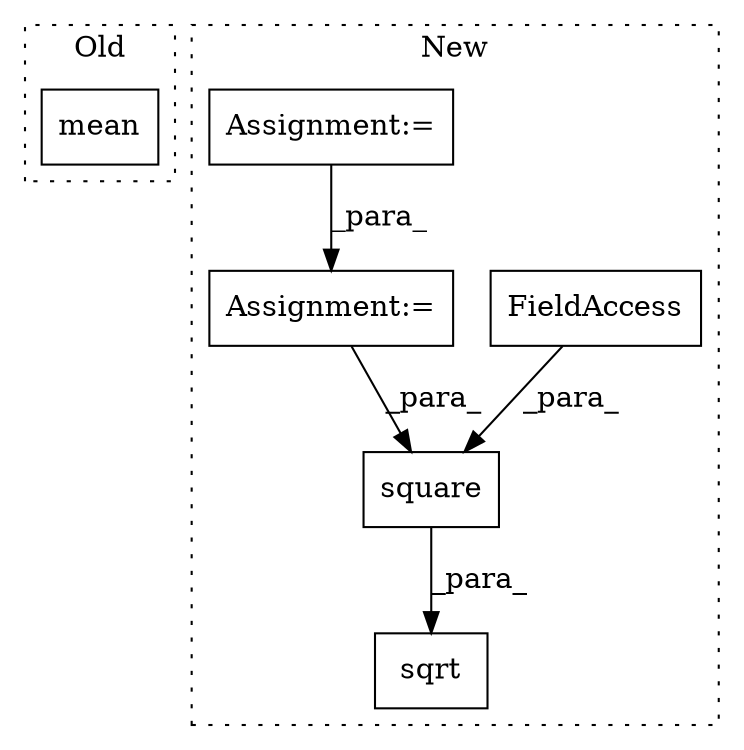 digraph G {
subgraph cluster0 {
1 [label="mean" a="32" s="1996,2015" l="5,1" shape="box"];
label = "Old";
style="dotted";
}
subgraph cluster1 {
2 [label="square" a="32" s="2847,2863" l="7,1" shape="box"];
3 [label="Assignment:=" a="7" s="2537" l="1" shape="box"];
4 [label="sqrt" a="32" s="2817,2864" l="5,1" shape="box"];
5 [label="FieldAccess" a="22" s="2854" l="9" shape="box"];
6 [label="Assignment:=" a="7" s="2475" l="1" shape="box"];
label = "New";
style="dotted";
}
2 -> 4 [label="_para_"];
3 -> 2 [label="_para_"];
5 -> 2 [label="_para_"];
6 -> 3 [label="_para_"];
}